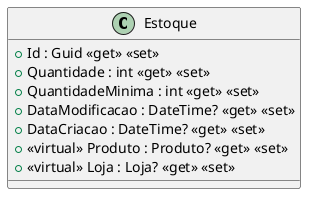 @startuml
class Estoque {
    + Id : Guid <<get>> <<set>>
    + Quantidade : int <<get>> <<set>>
    + QuantidadeMinima : int <<get>> <<set>>
    + DataModificacao : DateTime? <<get>> <<set>>
    + DataCriacao : DateTime? <<get>> <<set>>
    + <<virtual>> Produto : Produto? <<get>> <<set>>
    + <<virtual>> Loja : Loja? <<get>> <<set>>
}
@enduml
